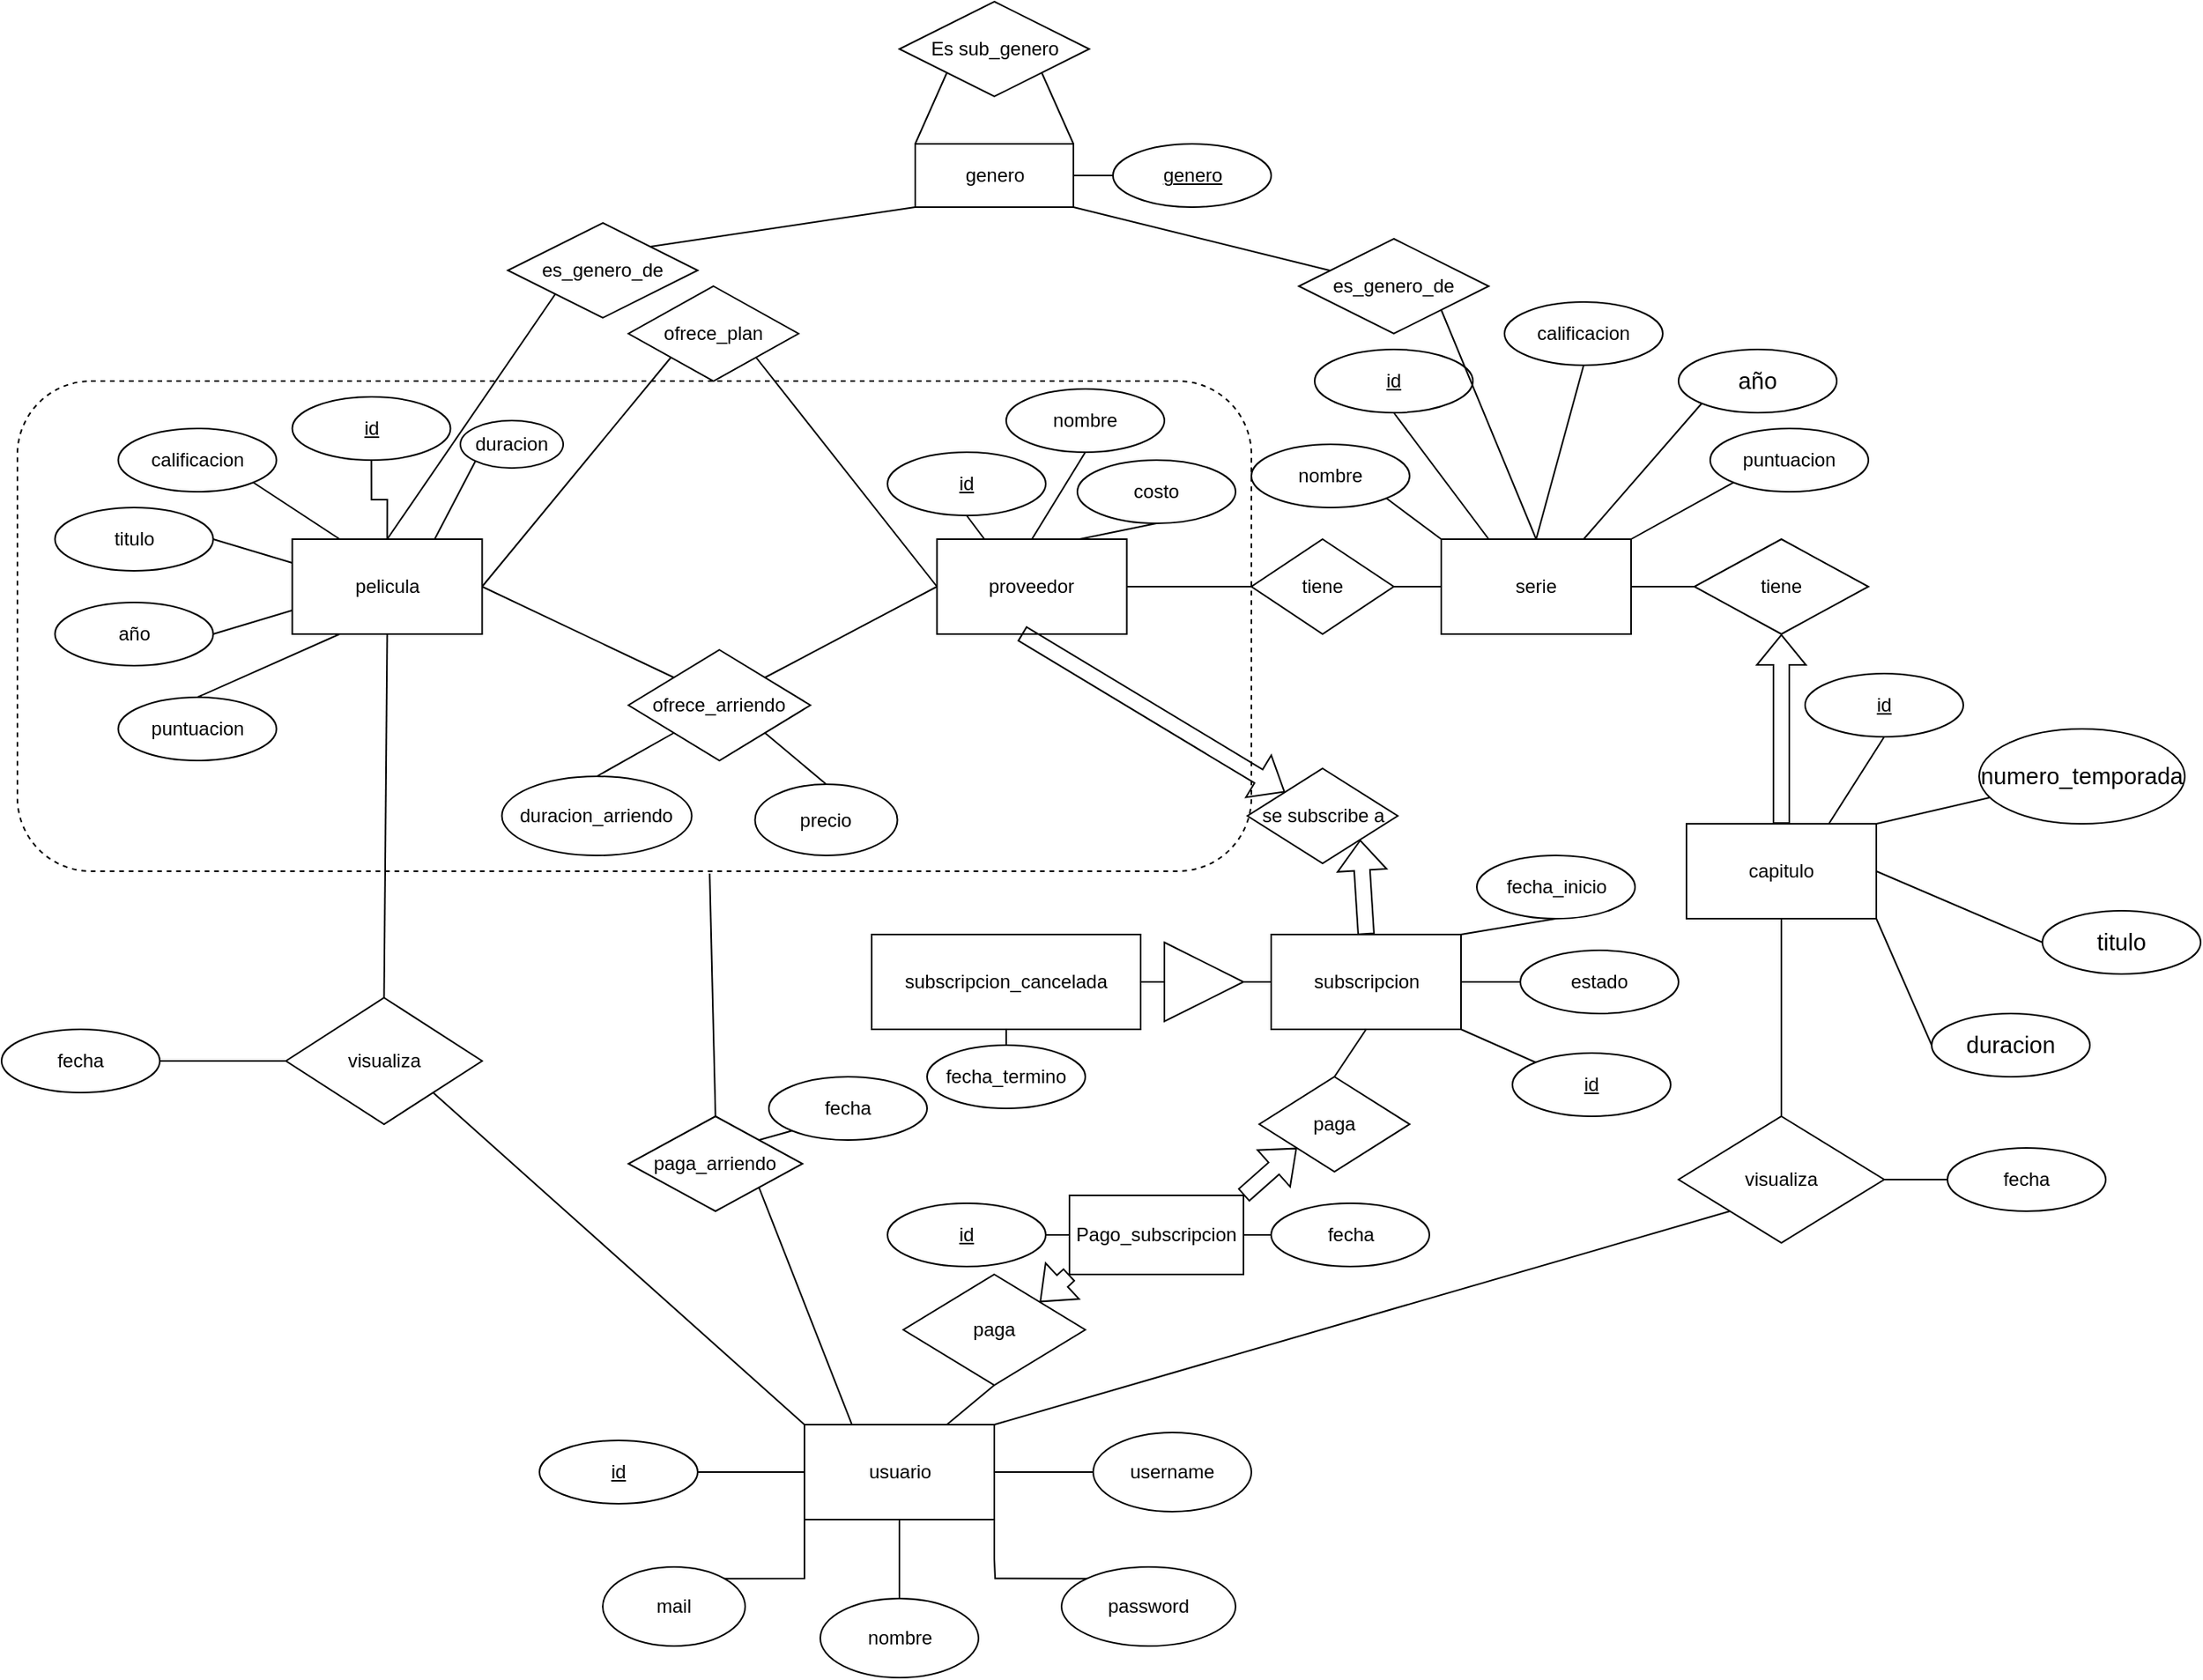 <mxfile version="15.5.2" type="github">
  <diagram id="vlHWbcFzSscFvXUxdv6s" name="Page-1">
    <mxGraphModel dx="3152" dy="2373" grid="1" gridSize="10" guides="1" tooltips="1" connect="1" arrows="1" fold="1" page="1" pageScale="1" pageWidth="850" pageHeight="1100" math="0" shadow="0">
      <root>
        <mxCell id="0" />
        <mxCell id="1" parent="0" />
        <mxCell id="LzsUhwHeqIONg-uNbYEA-2" value="usuario" style="rounded=0;whiteSpace=wrap;html=1;" parent="1" vertex="1">
          <mxGeometry x="237.5" y="740" width="120" height="60" as="geometry" />
        </mxCell>
        <mxCell id="LzsUhwHeqIONg-uNbYEA-3" value="id" style="ellipse;whiteSpace=wrap;html=1;align=center;fontStyle=4;" parent="1" vertex="1">
          <mxGeometry x="70" y="750" width="100" height="40" as="geometry" />
        </mxCell>
        <mxCell id="LzsUhwHeqIONg-uNbYEA-4" value="" style="endArrow=none;html=1;rounded=0;edgeStyle=orthogonalEdgeStyle;entryX=1;entryY=0.5;entryDx=0;entryDy=0;exitX=0;exitY=0.5;exitDx=0;exitDy=0;" parent="1" source="LzsUhwHeqIONg-uNbYEA-2" target="LzsUhwHeqIONg-uNbYEA-3" edge="1">
          <mxGeometry relative="1" as="geometry">
            <mxPoint x="260" y="800" as="sourcePoint" />
            <mxPoint x="420" y="800" as="targetPoint" />
          </mxGeometry>
        </mxCell>
        <mxCell id="LzsUhwHeqIONg-uNbYEA-5" value="pelicula" style="rounded=0;whiteSpace=wrap;html=1;" parent="1" vertex="1">
          <mxGeometry x="-86.25" y="180" width="120" height="60" as="geometry" />
        </mxCell>
        <mxCell id="LzsUhwHeqIONg-uNbYEA-6" value="id" style="ellipse;whiteSpace=wrap;html=1;align=center;fontStyle=4;" parent="1" vertex="1">
          <mxGeometry x="-86.25" y="90" width="100" height="40" as="geometry" />
        </mxCell>
        <mxCell id="LzsUhwHeqIONg-uNbYEA-7" value="" style="endArrow=none;html=1;rounded=0;edgeStyle=orthogonalEdgeStyle;entryX=0.5;entryY=1;entryDx=0;entryDy=0;exitX=0.5;exitY=0;exitDx=0;exitDy=0;" parent="1" source="LzsUhwHeqIONg-uNbYEA-5" target="LzsUhwHeqIONg-uNbYEA-6" edge="1">
          <mxGeometry relative="1" as="geometry">
            <mxPoint x="-156.25" y="180" as="sourcePoint" />
            <mxPoint x="3.75" y="180" as="targetPoint" />
          </mxGeometry>
        </mxCell>
        <mxCell id="LzsUhwHeqIONg-uNbYEA-8" value="proveedor" style="rounded=0;whiteSpace=wrap;html=1;" parent="1" vertex="1">
          <mxGeometry x="321.25" y="180" width="120" height="60" as="geometry" />
        </mxCell>
        <mxCell id="LzsUhwHeqIONg-uNbYEA-9" value="id" style="ellipse;whiteSpace=wrap;html=1;align=center;fontStyle=4;" parent="1" vertex="1">
          <mxGeometry x="290" y="125" width="100" height="40" as="geometry" />
        </mxCell>
        <mxCell id="LzsUhwHeqIONg-uNbYEA-10" value="" style="endArrow=none;html=1;rounded=0;entryX=0.5;entryY=1;entryDx=0;entryDy=0;exitX=0.25;exitY=0;exitDx=0;exitDy=0;" parent="1" source="LzsUhwHeqIONg-uNbYEA-8" target="LzsUhwHeqIONg-uNbYEA-9" edge="1">
          <mxGeometry relative="1" as="geometry">
            <mxPoint x="-118.75" y="210" as="sourcePoint" />
            <mxPoint x="41.25" y="210" as="targetPoint" />
          </mxGeometry>
        </mxCell>
        <mxCell id="LzsUhwHeqIONg-uNbYEA-11" value="serie" style="rounded=0;whiteSpace=wrap;html=1;" parent="1" vertex="1">
          <mxGeometry x="640" y="180" width="120" height="60" as="geometry" />
        </mxCell>
        <mxCell id="LzsUhwHeqIONg-uNbYEA-12" value="id" style="ellipse;whiteSpace=wrap;html=1;align=center;fontStyle=4;" parent="1" vertex="1">
          <mxGeometry x="560" y="60" width="100" height="40" as="geometry" />
        </mxCell>
        <mxCell id="LzsUhwHeqIONg-uNbYEA-13" value="" style="endArrow=none;html=1;rounded=0;entryX=0.5;entryY=1;entryDx=0;entryDy=0;exitX=0.25;exitY=0;exitDx=0;exitDy=0;" parent="1" source="LzsUhwHeqIONg-uNbYEA-11" target="LzsUhwHeqIONg-uNbYEA-12" edge="1">
          <mxGeometry relative="1" as="geometry">
            <mxPoint x="700" y="180" as="sourcePoint" />
            <mxPoint x="860" y="180" as="targetPoint" />
          </mxGeometry>
        </mxCell>
        <mxCell id="LzsUhwHeqIONg-uNbYEA-14" value="ofrece_plan" style="shape=rhombus;perimeter=rhombusPerimeter;whiteSpace=wrap;html=1;align=center;" parent="1" vertex="1">
          <mxGeometry x="126.25" y="20" width="107.5" height="60" as="geometry" />
        </mxCell>
        <mxCell id="LzsUhwHeqIONg-uNbYEA-15" value="tiene" style="shape=rhombus;perimeter=rhombusPerimeter;whiteSpace=wrap;html=1;align=center;" parent="1" vertex="1">
          <mxGeometry x="520" y="180" width="90" height="60" as="geometry" />
        </mxCell>
        <mxCell id="LzsUhwHeqIONg-uNbYEA-16" value="" style="endArrow=none;html=1;rounded=0;exitX=1;exitY=0.5;exitDx=0;exitDy=0;entryX=0;entryY=1;entryDx=0;entryDy=0;" parent="1" source="LzsUhwHeqIONg-uNbYEA-5" target="LzsUhwHeqIONg-uNbYEA-14" edge="1">
          <mxGeometry relative="1" as="geometry">
            <mxPoint x="33.75" y="260" as="sourcePoint" />
            <mxPoint x="73.75" y="210" as="targetPoint" />
          </mxGeometry>
        </mxCell>
        <mxCell id="LzsUhwHeqIONg-uNbYEA-17" value="" style="endArrow=none;html=1;rounded=0;exitX=1;exitY=1;exitDx=0;exitDy=0;entryX=0;entryY=0.5;entryDx=0;entryDy=0;" parent="1" source="LzsUhwHeqIONg-uNbYEA-14" target="LzsUhwHeqIONg-uNbYEA-8" edge="1">
          <mxGeometry relative="1" as="geometry">
            <mxPoint x="206.25" y="120" as="sourcePoint" />
            <mxPoint x="326.25" y="210" as="targetPoint" />
          </mxGeometry>
        </mxCell>
        <mxCell id="LzsUhwHeqIONg-uNbYEA-18" value="" style="endArrow=none;html=1;rounded=0;edgeStyle=orthogonalEdgeStyle;exitX=1;exitY=0.5;exitDx=0;exitDy=0;entryX=0;entryY=0.5;entryDx=0;entryDy=0;" parent="1" source="LzsUhwHeqIONg-uNbYEA-8" target="LzsUhwHeqIONg-uNbYEA-15" edge="1">
          <mxGeometry relative="1" as="geometry">
            <mxPoint x="490" y="210" as="sourcePoint" />
            <mxPoint x="520" y="210" as="targetPoint" />
          </mxGeometry>
        </mxCell>
        <mxCell id="LzsUhwHeqIONg-uNbYEA-19" value="" style="endArrow=none;html=1;rounded=0;edgeStyle=orthogonalEdgeStyle;exitX=1;exitY=0.5;exitDx=0;exitDy=0;entryX=0;entryY=0.5;entryDx=0;entryDy=0;" parent="1" source="LzsUhwHeqIONg-uNbYEA-15" target="LzsUhwHeqIONg-uNbYEA-11" edge="1">
          <mxGeometry relative="1" as="geometry">
            <mxPoint x="440" y="60" as="sourcePoint" />
            <mxPoint x="600" y="60" as="targetPoint" />
          </mxGeometry>
        </mxCell>
        <mxCell id="LzsUhwHeqIONg-uNbYEA-20" value="paga" style="shape=rhombus;perimeter=rhombusPerimeter;whiteSpace=wrap;html=1;align=center;" parent="1" vertex="1">
          <mxGeometry x="300" y="645" width="115" height="70" as="geometry" />
        </mxCell>
        <mxCell id="LzsUhwHeqIONg-uNbYEA-21" value="" style="endArrow=none;html=1;rounded=0;exitX=0.5;exitY=1;exitDx=0;exitDy=0;entryX=0.75;entryY=0;entryDx=0;entryDy=0;" parent="1" source="LzsUhwHeqIONg-uNbYEA-20" target="LzsUhwHeqIONg-uNbYEA-2" edge="1">
          <mxGeometry relative="1" as="geometry">
            <mxPoint x="340" y="590" as="sourcePoint" />
            <mxPoint x="500" y="590" as="targetPoint" />
          </mxGeometry>
        </mxCell>
        <mxCell id="LzsUhwHeqIONg-uNbYEA-22" value="nombre" style="ellipse;whiteSpace=wrap;html=1;" parent="1" vertex="1">
          <mxGeometry x="247.5" y="850" width="100" height="50" as="geometry" />
        </mxCell>
        <mxCell id="LzsUhwHeqIONg-uNbYEA-23" value="mail" style="ellipse;whiteSpace=wrap;html=1;" parent="1" vertex="1">
          <mxGeometry x="110" y="830" width="90" height="50" as="geometry" />
        </mxCell>
        <mxCell id="LzsUhwHeqIONg-uNbYEA-24" value="password" style="ellipse;whiteSpace=wrap;html=1;" parent="1" vertex="1">
          <mxGeometry x="400" y="830" width="110" height="50" as="geometry" />
        </mxCell>
        <mxCell id="LzsUhwHeqIONg-uNbYEA-25" value="username" style="ellipse;whiteSpace=wrap;html=1;" parent="1" vertex="1">
          <mxGeometry x="420" y="745" width="100" height="50" as="geometry" />
        </mxCell>
        <mxCell id="LzsUhwHeqIONg-uNbYEA-26" value="" style="endArrow=none;html=1;rounded=0;edgeStyle=orthogonalEdgeStyle;exitX=1;exitY=0;exitDx=0;exitDy=0;entryX=0;entryY=1;entryDx=0;entryDy=0;" parent="1" source="LzsUhwHeqIONg-uNbYEA-23" target="LzsUhwHeqIONg-uNbYEA-2" edge="1">
          <mxGeometry relative="1" as="geometry">
            <mxPoint x="160" y="1000" as="sourcePoint" />
            <mxPoint x="320" y="1000" as="targetPoint" />
          </mxGeometry>
        </mxCell>
        <mxCell id="LzsUhwHeqIONg-uNbYEA-27" value="" style="endArrow=none;html=1;rounded=0;edgeStyle=orthogonalEdgeStyle;exitX=0.5;exitY=1;exitDx=0;exitDy=0;entryX=0.5;entryY=0;entryDx=0;entryDy=0;" parent="1" source="LzsUhwHeqIONg-uNbYEA-2" target="LzsUhwHeqIONg-uNbYEA-22" edge="1">
          <mxGeometry relative="1" as="geometry">
            <mxPoint x="360" y="800" as="sourcePoint" />
            <mxPoint x="520" y="800" as="targetPoint" />
          </mxGeometry>
        </mxCell>
        <mxCell id="LzsUhwHeqIONg-uNbYEA-28" value="" style="endArrow=none;html=1;rounded=0;edgeStyle=orthogonalEdgeStyle;entryX=0;entryY=0.5;entryDx=0;entryDy=0;exitX=1;exitY=0.5;exitDx=0;exitDy=0;" parent="1" source="LzsUhwHeqIONg-uNbYEA-2" target="LzsUhwHeqIONg-uNbYEA-25" edge="1">
          <mxGeometry relative="1" as="geometry">
            <mxPoint x="390" y="770" as="sourcePoint" />
            <mxPoint x="190" y="1040" as="targetPoint" />
          </mxGeometry>
        </mxCell>
        <mxCell id="LzsUhwHeqIONg-uNbYEA-29" value="" style="endArrow=none;html=1;rounded=0;edgeStyle=orthogonalEdgeStyle;exitX=1;exitY=1;exitDx=0;exitDy=0;entryX=0;entryY=0;entryDx=0;entryDy=0;" parent="1" source="LzsUhwHeqIONg-uNbYEA-2" target="LzsUhwHeqIONg-uNbYEA-24" edge="1">
          <mxGeometry relative="1" as="geometry">
            <mxPoint x="320" y="990" as="sourcePoint" />
            <mxPoint x="480" y="990" as="targetPoint" />
            <Array as="points">
              <mxPoint x="358" y="825" />
              <mxPoint x="358" y="857" />
            </Array>
          </mxGeometry>
        </mxCell>
        <mxCell id="LzsUhwHeqIONg-uNbYEA-30" value="duracion" style="ellipse;whiteSpace=wrap;html=1;align=center;" parent="1" vertex="1">
          <mxGeometry x="20" y="105" width="65" height="30" as="geometry" />
        </mxCell>
        <mxCell id="LzsUhwHeqIONg-uNbYEA-31" value="calificacion" style="ellipse;whiteSpace=wrap;html=1;align=center;" parent="1" vertex="1">
          <mxGeometry x="-196.25" y="110" width="100" height="40" as="geometry" />
        </mxCell>
        <mxCell id="LzsUhwHeqIONg-uNbYEA-32" value="año" style="ellipse;whiteSpace=wrap;html=1;align=center;" parent="1" vertex="1">
          <mxGeometry x="-236.25" y="220" width="100" height="40" as="geometry" />
        </mxCell>
        <mxCell id="LzsUhwHeqIONg-uNbYEA-33" value="puntuacion" style="ellipse;whiteSpace=wrap;html=1;align=center;" parent="1" vertex="1">
          <mxGeometry x="-196.25" y="280" width="100" height="40" as="geometry" />
        </mxCell>
        <mxCell id="LzsUhwHeqIONg-uNbYEA-34" value="titulo" style="ellipse;whiteSpace=wrap;html=1;align=center;" parent="1" vertex="1">
          <mxGeometry x="-236.25" y="160" width="100" height="40" as="geometry" />
        </mxCell>
        <mxCell id="LzsUhwHeqIONg-uNbYEA-35" value="" style="endArrow=none;html=1;rounded=0;exitX=1;exitY=0.5;exitDx=0;exitDy=0;entryX=0;entryY=0.25;entryDx=0;entryDy=0;" parent="1" source="LzsUhwHeqIONg-uNbYEA-34" target="LzsUhwHeqIONg-uNbYEA-5" edge="1">
          <mxGeometry relative="1" as="geometry">
            <mxPoint x="-116.25" y="190" as="sourcePoint" />
            <mxPoint x="-86.25" y="180" as="targetPoint" />
          </mxGeometry>
        </mxCell>
        <mxCell id="LzsUhwHeqIONg-uNbYEA-36" value="" style="endArrow=none;html=1;rounded=0;entryX=0;entryY=1;entryDx=0;entryDy=0;exitX=0.75;exitY=0;exitDx=0;exitDy=0;" parent="1" source="LzsUhwHeqIONg-uNbYEA-5" target="LzsUhwHeqIONg-uNbYEA-30" edge="1">
          <mxGeometry relative="1" as="geometry">
            <mxPoint x="-86.25" y="270" as="sourcePoint" />
            <mxPoint x="73.75" y="270" as="targetPoint" />
          </mxGeometry>
        </mxCell>
        <mxCell id="LzsUhwHeqIONg-uNbYEA-37" value="" style="endArrow=none;html=1;rounded=0;exitX=1;exitY=1;exitDx=0;exitDy=0;entryX=0.25;entryY=0;entryDx=0;entryDy=0;" parent="1" source="LzsUhwHeqIONg-uNbYEA-31" target="LzsUhwHeqIONg-uNbYEA-5" edge="1">
          <mxGeometry relative="1" as="geometry">
            <mxPoint x="-46.25" y="370" as="sourcePoint" />
            <mxPoint x="113.75" y="370" as="targetPoint" />
          </mxGeometry>
        </mxCell>
        <mxCell id="LzsUhwHeqIONg-uNbYEA-38" value="" style="endArrow=none;html=1;rounded=0;exitX=1;exitY=0.5;exitDx=0;exitDy=0;entryX=0;entryY=0.75;entryDx=0;entryDy=0;" parent="1" source="LzsUhwHeqIONg-uNbYEA-32" target="LzsUhwHeqIONg-uNbYEA-5" edge="1">
          <mxGeometry relative="1" as="geometry">
            <mxPoint x="-106.25" y="420" as="sourcePoint" />
            <mxPoint x="53.75" y="420" as="targetPoint" />
          </mxGeometry>
        </mxCell>
        <mxCell id="LzsUhwHeqIONg-uNbYEA-39" value="" style="endArrow=none;html=1;rounded=0;exitX=0.5;exitY=0;exitDx=0;exitDy=0;entryX=0.25;entryY=1;entryDx=0;entryDy=0;" parent="1" source="LzsUhwHeqIONg-uNbYEA-33" target="LzsUhwHeqIONg-uNbYEA-5" edge="1">
          <mxGeometry relative="1" as="geometry">
            <mxPoint x="-120.895" y="285.858" as="sourcePoint" />
            <mxPoint x="23.75" y="430" as="targetPoint" />
          </mxGeometry>
        </mxCell>
        <mxCell id="LzsUhwHeqIONg-uNbYEA-40" value="puntuacion" style="ellipse;whiteSpace=wrap;html=1;align=center;" parent="1" vertex="1">
          <mxGeometry x="810" y="110" width="100" height="40" as="geometry" />
        </mxCell>
        <mxCell id="LzsUhwHeqIONg-uNbYEA-41" value="calificacion" style="ellipse;whiteSpace=wrap;html=1;align=center;" parent="1" vertex="1">
          <mxGeometry x="680" y="30" width="100" height="40" as="geometry" />
        </mxCell>
        <mxCell id="LzsUhwHeqIONg-uNbYEA-42" value="nombre" style="ellipse;whiteSpace=wrap;html=1;align=center;" parent="1" vertex="1">
          <mxGeometry x="520" y="120" width="100" height="40" as="geometry" />
        </mxCell>
        <mxCell id="LzsUhwHeqIONg-uNbYEA-43" value="" style="endArrow=none;html=1;rounded=0;exitX=1;exitY=1;exitDx=0;exitDy=0;entryX=0;entryY=0;entryDx=0;entryDy=0;" parent="1" source="LzsUhwHeqIONg-uNbYEA-42" target="LzsUhwHeqIONg-uNbYEA-11" edge="1">
          <mxGeometry relative="1" as="geometry">
            <mxPoint x="620" y="160" as="sourcePoint" />
            <mxPoint x="780" y="160" as="targetPoint" />
          </mxGeometry>
        </mxCell>
        <mxCell id="LzsUhwHeqIONg-uNbYEA-44" value="" style="endArrow=none;html=1;exitX=0.5;exitY=0;exitDx=0;exitDy=0;rounded=0;entryX=0.5;entryY=1;entryDx=0;entryDy=0;" parent="1" source="LzsUhwHeqIONg-uNbYEA-11" target="LzsUhwHeqIONg-uNbYEA-41" edge="1">
          <mxGeometry relative="1" as="geometry">
            <mxPoint x="620" y="290" as="sourcePoint" />
            <mxPoint x="710" y="80" as="targetPoint" />
          </mxGeometry>
        </mxCell>
        <mxCell id="LzsUhwHeqIONg-uNbYEA-45" value="" style="endArrow=none;html=1;rounded=0;exitX=1;exitY=0;exitDx=0;exitDy=0;entryX=0;entryY=1;entryDx=0;entryDy=0;" parent="1" source="LzsUhwHeqIONg-uNbYEA-11" target="LzsUhwHeqIONg-uNbYEA-40" edge="1">
          <mxGeometry relative="1" as="geometry">
            <mxPoint x="790" y="220" as="sourcePoint" />
            <mxPoint x="820" y="210" as="targetPoint" />
          </mxGeometry>
        </mxCell>
        <mxCell id="LzsUhwHeqIONg-uNbYEA-48" value="nombre" style="ellipse;whiteSpace=wrap;html=1;align=center;" parent="1" vertex="1">
          <mxGeometry x="365" y="85" width="100" height="40" as="geometry" />
        </mxCell>
        <mxCell id="LzsUhwHeqIONg-uNbYEA-49" value="" style="endArrow=none;html=1;rounded=0;entryX=0.5;entryY=1;entryDx=0;entryDy=0;exitX=0.5;exitY=0;exitDx=0;exitDy=0;" parent="1" source="LzsUhwHeqIONg-uNbYEA-8" target="LzsUhwHeqIONg-uNbYEA-48" edge="1">
          <mxGeometry relative="1" as="geometry">
            <mxPoint x="371.25" y="190" as="sourcePoint" />
            <mxPoint x="303.75" y="100" as="targetPoint" />
          </mxGeometry>
        </mxCell>
        <mxCell id="LzsUhwHeqIONg-uNbYEA-50" value="costo" style="ellipse;whiteSpace=wrap;html=1;align=center;" parent="1" vertex="1">
          <mxGeometry x="410" y="130" width="100" height="40" as="geometry" />
        </mxCell>
        <mxCell id="LzsUhwHeqIONg-uNbYEA-51" value="" style="endArrow=none;html=1;rounded=0;entryX=0.5;entryY=1;entryDx=0;entryDy=0;exitX=0.75;exitY=0;exitDx=0;exitDy=0;" parent="1" source="LzsUhwHeqIONg-uNbYEA-8" target="LzsUhwHeqIONg-uNbYEA-50" edge="1">
          <mxGeometry relative="1" as="geometry">
            <mxPoint x="371.25" y="190" as="sourcePoint" />
            <mxPoint x="303.75" y="100" as="targetPoint" />
            <Array as="points" />
          </mxGeometry>
        </mxCell>
        <mxCell id="LzsUhwHeqIONg-uNbYEA-58" value="precio" style="ellipse;whiteSpace=wrap;html=1;align=center;" parent="1" vertex="1">
          <mxGeometry x="206.25" y="335" width="90" height="45" as="geometry" />
        </mxCell>
        <mxCell id="LzsUhwHeqIONg-uNbYEA-59" value="duracion_arriendo" style="ellipse;whiteSpace=wrap;html=1;align=center;" parent="1" vertex="1">
          <mxGeometry x="46.25" y="330" width="120" height="50" as="geometry" />
        </mxCell>
        <mxCell id="LzsUhwHeqIONg-uNbYEA-60" value="" style="endArrow=none;html=1;rounded=0;exitX=0.5;exitY=0;exitDx=0;exitDy=0;entryX=0;entryY=1;entryDx=0;entryDy=0;" parent="1" source="LzsUhwHeqIONg-uNbYEA-59" target="LzsUhwHeqIONg-uNbYEA-71" edge="1">
          <mxGeometry relative="1" as="geometry">
            <mxPoint x="316.25" y="380" as="sourcePoint" />
            <mxPoint x="196.25" y="450" as="targetPoint" />
          </mxGeometry>
        </mxCell>
        <mxCell id="LzsUhwHeqIONg-uNbYEA-63" value="" style="endArrow=none;html=1;rounded=0;exitX=1;exitY=1;exitDx=0;exitDy=0;entryX=0.5;entryY=0;entryDx=0;entryDy=0;" parent="1" source="LzsUhwHeqIONg-uNbYEA-71" target="LzsUhwHeqIONg-uNbYEA-58" edge="1">
          <mxGeometry relative="1" as="geometry">
            <mxPoint x="256.25" y="450" as="sourcePoint" />
            <mxPoint x="226.25" y="430" as="targetPoint" />
          </mxGeometry>
        </mxCell>
        <mxCell id="LzsUhwHeqIONg-uNbYEA-71" value="ofrece_arriendo" style="rhombus;whiteSpace=wrap;html=1;" parent="1" vertex="1">
          <mxGeometry x="126.25" y="250" width="115" height="70" as="geometry" />
        </mxCell>
        <mxCell id="LzsUhwHeqIONg-uNbYEA-72" value="" style="endArrow=none;html=1;rounded=0;exitX=1;exitY=0.5;exitDx=0;exitDy=0;entryX=0;entryY=0;entryDx=0;entryDy=0;" parent="1" source="LzsUhwHeqIONg-uNbYEA-5" target="LzsUhwHeqIONg-uNbYEA-71" edge="1">
          <mxGeometry relative="1" as="geometry">
            <mxPoint x="43.75" y="220" as="sourcePoint" />
            <mxPoint x="156.25" y="170" as="targetPoint" />
          </mxGeometry>
        </mxCell>
        <mxCell id="LzsUhwHeqIONg-uNbYEA-73" value="" style="endArrow=none;html=1;rounded=0;exitX=1;exitY=0;exitDx=0;exitDy=0;entryX=0;entryY=0.5;entryDx=0;entryDy=0;" parent="1" source="LzsUhwHeqIONg-uNbYEA-71" target="LzsUhwHeqIONg-uNbYEA-8" edge="1">
          <mxGeometry relative="1" as="geometry">
            <mxPoint x="43.75" y="220" as="sourcePoint" />
            <mxPoint x="170" y="277.5" as="targetPoint" />
          </mxGeometry>
        </mxCell>
        <mxCell id="LzsUhwHeqIONg-uNbYEA-74" value="paga_arriendo" style="rhombus;whiteSpace=wrap;html=1;" parent="1" vertex="1">
          <mxGeometry x="126.25" y="545" width="110" height="60" as="geometry" />
        </mxCell>
        <mxCell id="LzsUhwHeqIONg-uNbYEA-76" value="capitulo" style="whiteSpace=wrap;html=1;align=center;" parent="1" vertex="1">
          <mxGeometry x="795" y="360" width="120" height="60" as="geometry" />
        </mxCell>
        <mxCell id="LzsUhwHeqIONg-uNbYEA-77" value="tiene" style="shape=rhombus;perimeter=rhombusPerimeter;whiteSpace=wrap;html=1;align=center;" parent="1" vertex="1">
          <mxGeometry x="800" y="180" width="110" height="60" as="geometry" />
        </mxCell>
        <mxCell id="LzsUhwHeqIONg-uNbYEA-78" value="" style="endArrow=none;html=1;rounded=0;entryX=0;entryY=0.5;entryDx=0;entryDy=0;exitX=1;exitY=0.5;exitDx=0;exitDy=0;" parent="1" source="LzsUhwHeqIONg-uNbYEA-11" target="LzsUhwHeqIONg-uNbYEA-77" edge="1">
          <mxGeometry relative="1" as="geometry">
            <mxPoint x="800" y="230" as="sourcePoint" />
            <mxPoint x="570" y="180" as="targetPoint" />
          </mxGeometry>
        </mxCell>
        <mxCell id="LzsUhwHeqIONg-uNbYEA-81" value="id" style="ellipse;whiteSpace=wrap;html=1;align=center;fontStyle=4;" parent="1" vertex="1">
          <mxGeometry x="870" y="265" width="100" height="40" as="geometry" />
        </mxCell>
        <mxCell id="LzsUhwHeqIONg-uNbYEA-82" value="" style="endArrow=none;html=1;rounded=0;entryX=0.75;entryY=0;entryDx=0;entryDy=0;exitX=0.5;exitY=1;exitDx=0;exitDy=0;" parent="1" target="LzsUhwHeqIONg-uNbYEA-76" edge="1" source="LzsUhwHeqIONg-uNbYEA-81">
          <mxGeometry relative="1" as="geometry">
            <mxPoint x="1010" y="110" as="sourcePoint" />
            <mxPoint x="1170" y="110" as="targetPoint" />
          </mxGeometry>
        </mxCell>
        <mxCell id="LzsUhwHeqIONg-uNbYEA-83" value="&lt;span style=&quot;font-size: 11.0pt ; line-height: 107% ; font-family: &amp;#34;calibri&amp;#34; , sans-serif&quot;&gt;numero_temporada&lt;/span&gt;" style="ellipse;whiteSpace=wrap;html=1;align=center;" parent="1" vertex="1">
          <mxGeometry x="980" y="300" width="130" height="60" as="geometry" />
        </mxCell>
        <mxCell id="LzsUhwHeqIONg-uNbYEA-84" value="&lt;span style=&quot;font-size: 11.0pt ; line-height: 107% ; font-family: &amp;#34;calibri&amp;#34; , sans-serif&quot;&gt;titulo&lt;/span&gt;" style="ellipse;whiteSpace=wrap;html=1;align=center;" parent="1" vertex="1">
          <mxGeometry x="1020" y="415" width="100" height="40" as="geometry" />
        </mxCell>
        <mxCell id="LzsUhwHeqIONg-uNbYEA-85" value="&lt;span style=&quot;font-size: 11.0pt ; line-height: 107% ; font-family: &amp;#34;calibri&amp;#34; , sans-serif&quot;&gt;año&lt;/span&gt;" style="ellipse;whiteSpace=wrap;html=1;align=center;" parent="1" vertex="1">
          <mxGeometry x="790" y="60" width="100" height="40" as="geometry" />
        </mxCell>
        <mxCell id="LzsUhwHeqIONg-uNbYEA-86" value="&lt;span style=&quot;font-size: 11.0pt ; line-height: 107% ; font-family: &amp;#34;calibri&amp;#34; , sans-serif&quot;&gt;duracion&lt;/span&gt;" style="ellipse;whiteSpace=wrap;html=1;align=center;" parent="1" vertex="1">
          <mxGeometry x="950" y="480" width="100" height="40" as="geometry" />
        </mxCell>
        <mxCell id="LzsUhwHeqIONg-uNbYEA-87" value="" style="endArrow=none;html=1;rounded=0;exitX=1;exitY=0;exitDx=0;exitDy=0;" parent="1" source="LzsUhwHeqIONg-uNbYEA-76" target="LzsUhwHeqIONg-uNbYEA-83" edge="1">
          <mxGeometry relative="1" as="geometry">
            <mxPoint x="1000" y="310" as="sourcePoint" />
            <mxPoint x="1160" y="310" as="targetPoint" />
          </mxGeometry>
        </mxCell>
        <mxCell id="LzsUhwHeqIONg-uNbYEA-89" value="" style="endArrow=none;html=1;rounded=0;entryX=0;entryY=0.5;entryDx=0;entryDy=0;exitX=1;exitY=1;exitDx=0;exitDy=0;" parent="1" target="LzsUhwHeqIONg-uNbYEA-86" edge="1" source="LzsUhwHeqIONg-uNbYEA-76">
          <mxGeometry relative="1" as="geometry">
            <mxPoint x="1110" y="210" as="sourcePoint" />
            <mxPoint x="1270" y="210" as="targetPoint" />
          </mxGeometry>
        </mxCell>
        <mxCell id="LzsUhwHeqIONg-uNbYEA-90" value="" style="endArrow=none;html=1;rounded=0;entryX=0;entryY=1;entryDx=0;entryDy=0;exitX=0.75;exitY=0;exitDx=0;exitDy=0;" parent="1" source="LzsUhwHeqIONg-uNbYEA-11" target="LzsUhwHeqIONg-uNbYEA-85" edge="1">
          <mxGeometry relative="1" as="geometry">
            <mxPoint x="1120" y="220" as="sourcePoint" />
            <mxPoint x="1250" y="220" as="targetPoint" />
          </mxGeometry>
        </mxCell>
        <mxCell id="LzsUhwHeqIONg-uNbYEA-91" value="" style="endArrow=none;html=1;rounded=0;entryX=0;entryY=0.5;entryDx=0;entryDy=0;exitX=1;exitY=0.5;exitDx=0;exitDy=0;" parent="1" source="LzsUhwHeqIONg-uNbYEA-76" target="LzsUhwHeqIONg-uNbYEA-84" edge="1">
          <mxGeometry relative="1" as="geometry">
            <mxPoint x="1130" y="230" as="sourcePoint" />
            <mxPoint x="1260" y="230" as="targetPoint" />
          </mxGeometry>
        </mxCell>
        <mxCell id="LzsUhwHeqIONg-uNbYEA-92" value="genero" style="whiteSpace=wrap;html=1;align=center;" parent="1" vertex="1">
          <mxGeometry x="307.5" y="-70" width="100" height="40" as="geometry" />
        </mxCell>
        <mxCell id="LzsUhwHeqIONg-uNbYEA-93" value="Es sub_genero" style="shape=rhombus;perimeter=rhombusPerimeter;whiteSpace=wrap;html=1;align=center;" parent="1" vertex="1">
          <mxGeometry x="297.5" y="-160" width="120" height="60" as="geometry" />
        </mxCell>
        <mxCell id="LzsUhwHeqIONg-uNbYEA-94" value="" style="endArrow=none;html=1;rounded=0;entryX=0;entryY=0;entryDx=0;entryDy=0;exitX=0;exitY=1;exitDx=0;exitDy=0;" parent="1" source="LzsUhwHeqIONg-uNbYEA-93" target="LzsUhwHeqIONg-uNbYEA-92" edge="1">
          <mxGeometry relative="1" as="geometry">
            <mxPoint x="122.5" y="-80" as="sourcePoint" />
            <mxPoint x="282.5" y="-80" as="targetPoint" />
          </mxGeometry>
        </mxCell>
        <mxCell id="LzsUhwHeqIONg-uNbYEA-95" value="" style="endArrow=none;html=1;rounded=0;exitX=1;exitY=1;exitDx=0;exitDy=0;entryX=1;entryY=0;entryDx=0;entryDy=0;" parent="1" source="LzsUhwHeqIONg-uNbYEA-93" target="LzsUhwHeqIONg-uNbYEA-92" edge="1">
          <mxGeometry relative="1" as="geometry">
            <mxPoint x="562.5" y="-190" as="sourcePoint" />
            <mxPoint x="430" y="-90" as="targetPoint" />
          </mxGeometry>
        </mxCell>
        <mxCell id="LzsUhwHeqIONg-uNbYEA-96" value="es_genero_de" style="shape=rhombus;perimeter=rhombusPerimeter;whiteSpace=wrap;html=1;align=center;" parent="1" vertex="1">
          <mxGeometry x="50" y="-20" width="120" height="60" as="geometry" />
        </mxCell>
        <mxCell id="LzsUhwHeqIONg-uNbYEA-97" value="es_genero_de" style="shape=rhombus;perimeter=rhombusPerimeter;whiteSpace=wrap;html=1;align=center;" parent="1" vertex="1">
          <mxGeometry x="550" y="-10" width="120" height="60" as="geometry" />
        </mxCell>
        <mxCell id="LzsUhwHeqIONg-uNbYEA-99" value="" style="endArrow=none;html=1;rounded=0;exitX=1;exitY=0;exitDx=0;exitDy=0;entryX=0;entryY=1;entryDx=0;entryDy=0;" parent="1" source="LzsUhwHeqIONg-uNbYEA-96" target="LzsUhwHeqIONg-uNbYEA-92" edge="1">
          <mxGeometry relative="1" as="geometry">
            <mxPoint x="290" y="-40" as="sourcePoint" />
            <mxPoint x="450" y="-40" as="targetPoint" />
          </mxGeometry>
        </mxCell>
        <mxCell id="LzsUhwHeqIONg-uNbYEA-100" value="" style="endArrow=none;html=1;rounded=0;entryX=1;entryY=1;entryDx=0;entryDy=0;" parent="1" source="LzsUhwHeqIONg-uNbYEA-97" target="LzsUhwHeqIONg-uNbYEA-92" edge="1">
          <mxGeometry relative="1" as="geometry">
            <mxPoint x="220" y="-35" as="sourcePoint" />
            <mxPoint x="375" y="-130" as="targetPoint" />
          </mxGeometry>
        </mxCell>
        <mxCell id="LzsUhwHeqIONg-uNbYEA-101" value="" style="endArrow=none;html=1;rounded=0;entryX=1;entryY=1;entryDx=0;entryDy=0;exitX=0.5;exitY=0;exitDx=0;exitDy=0;" parent="1" source="LzsUhwHeqIONg-uNbYEA-11" target="LzsUhwHeqIONg-uNbYEA-97" edge="1">
          <mxGeometry relative="1" as="geometry">
            <mxPoint x="883.333" y="-26.667" as="sourcePoint" />
            <mxPoint x="750" y="-110" as="targetPoint" />
          </mxGeometry>
        </mxCell>
        <mxCell id="LzsUhwHeqIONg-uNbYEA-102" value="" style="endArrow=none;html=1;rounded=0;entryX=0;entryY=1;entryDx=0;entryDy=0;exitX=0.5;exitY=0;exitDx=0;exitDy=0;" parent="1" source="LzsUhwHeqIONg-uNbYEA-5" target="LzsUhwHeqIONg-uNbYEA-96" edge="1">
          <mxGeometry relative="1" as="geometry">
            <mxPoint x="-140" y="-10" as="sourcePoint" />
            <mxPoint x="20" y="-10" as="targetPoint" />
          </mxGeometry>
        </mxCell>
        <mxCell id="Lq-seX1ARuiqlSKqtP_e-1" value="&lt;span&gt;subscripcion&lt;/span&gt;" style="rounded=0;whiteSpace=wrap;html=1;" vertex="1" parent="1">
          <mxGeometry x="532.5" y="430" width="120" height="60" as="geometry" />
        </mxCell>
        <mxCell id="Lq-seX1ARuiqlSKqtP_e-2" value="subscripcion_cancelada" style="rounded=0;whiteSpace=wrap;html=1;" vertex="1" parent="1">
          <mxGeometry x="280" y="430" width="170" height="60" as="geometry" />
        </mxCell>
        <mxCell id="Lq-seX1ARuiqlSKqtP_e-3" value="" style="triangle;whiteSpace=wrap;html=1;rotation=0;" vertex="1" parent="1">
          <mxGeometry x="465" y="435" width="50" height="50" as="geometry" />
        </mxCell>
        <mxCell id="Lq-seX1ARuiqlSKqtP_e-7" value="" style="shape=flexArrow;endArrow=classic;html=1;rounded=0;exitX=0.5;exitY=0;exitDx=0;exitDy=0;entryX=1;entryY=1;entryDx=0;entryDy=0;" edge="1" parent="1" source="Lq-seX1ARuiqlSKqtP_e-1" target="Lq-seX1ARuiqlSKqtP_e-8">
          <mxGeometry width="50" height="50" relative="1" as="geometry">
            <mxPoint x="522.5" y="400" as="sourcePoint" />
            <mxPoint x="572.5" y="420" as="targetPoint" />
          </mxGeometry>
        </mxCell>
        <mxCell id="Lq-seX1ARuiqlSKqtP_e-8" value="se subscribe a" style="shape=rhombus;perimeter=rhombusPerimeter;whiteSpace=wrap;html=1;align=center;" vertex="1" parent="1">
          <mxGeometry x="517.5" y="325" width="95" height="60" as="geometry" />
        </mxCell>
        <mxCell id="Lq-seX1ARuiqlSKqtP_e-9" value="id" style="ellipse;whiteSpace=wrap;html=1;align=center;fontStyle=4;" vertex="1" parent="1">
          <mxGeometry x="685" y="505" width="100" height="40" as="geometry" />
        </mxCell>
        <mxCell id="Lq-seX1ARuiqlSKqtP_e-10" value="" style="endArrow=none;html=1;rounded=0;exitX=1;exitY=1;exitDx=0;exitDy=0;entryX=0;entryY=0;entryDx=0;entryDy=0;" edge="1" parent="1" source="Lq-seX1ARuiqlSKqtP_e-1" target="Lq-seX1ARuiqlSKqtP_e-9">
          <mxGeometry relative="1" as="geometry">
            <mxPoint x="772.5" y="460" as="sourcePoint" />
            <mxPoint x="677.145" y="505.858" as="targetPoint" />
          </mxGeometry>
        </mxCell>
        <mxCell id="Lq-seX1ARuiqlSKqtP_e-12" value="fecha_termino" style="ellipse;whiteSpace=wrap;html=1;align=center;" vertex="1" parent="1">
          <mxGeometry x="315" y="500" width="100" height="40" as="geometry" />
        </mxCell>
        <mxCell id="Lq-seX1ARuiqlSKqtP_e-13" value="" style="endArrow=none;html=1;rounded=0;exitX=0.5;exitY=1;exitDx=0;exitDy=0;entryX=0.5;entryY=0;entryDx=0;entryDy=0;" edge="1" parent="1" source="Lq-seX1ARuiqlSKqtP_e-2" target="Lq-seX1ARuiqlSKqtP_e-12">
          <mxGeometry relative="1" as="geometry">
            <mxPoint x="1002.5" y="410" as="sourcePoint" />
            <mxPoint x="947.5" y="390" as="targetPoint" />
          </mxGeometry>
        </mxCell>
        <mxCell id="Lq-seX1ARuiqlSKqtP_e-14" value="fecha_inicio" style="ellipse;whiteSpace=wrap;html=1;align=center;" vertex="1" parent="1">
          <mxGeometry x="662.5" y="380" width="100" height="40" as="geometry" />
        </mxCell>
        <mxCell id="Lq-seX1ARuiqlSKqtP_e-15" value="" style="endArrow=none;html=1;rounded=0;exitX=1;exitY=0;exitDx=0;exitDy=0;entryX=0.5;entryY=1;entryDx=0;entryDy=0;" edge="1" parent="1" source="Lq-seX1ARuiqlSKqtP_e-1" target="Lq-seX1ARuiqlSKqtP_e-14">
          <mxGeometry relative="1" as="geometry">
            <mxPoint x="662.5" y="430" as="sourcePoint" />
            <mxPoint x="822.5" y="430" as="targetPoint" />
          </mxGeometry>
        </mxCell>
        <mxCell id="Lq-seX1ARuiqlSKqtP_e-16" value="estado" style="ellipse;whiteSpace=wrap;html=1;align=center;" vertex="1" parent="1">
          <mxGeometry x="690" y="440" width="100" height="40" as="geometry" />
        </mxCell>
        <mxCell id="Lq-seX1ARuiqlSKqtP_e-19" value="Pago_subscripcion" style="whiteSpace=wrap;html=1;align=center;" vertex="1" parent="1">
          <mxGeometry x="405" y="595" width="110" height="50" as="geometry" />
        </mxCell>
        <mxCell id="Lq-seX1ARuiqlSKqtP_e-22" value="" style="shape=flexArrow;endArrow=classic;html=1;rounded=0;exitX=0;exitY=1;exitDx=0;exitDy=0;entryX=1;entryY=0;entryDx=0;entryDy=0;" edge="1" parent="1" source="Lq-seX1ARuiqlSKqtP_e-19" target="LzsUhwHeqIONg-uNbYEA-20">
          <mxGeometry width="50" height="50" relative="1" as="geometry">
            <mxPoint x="642.5" y="770" as="sourcePoint" />
            <mxPoint x="487.5" y="715" as="targetPoint" />
          </mxGeometry>
        </mxCell>
        <mxCell id="Lq-seX1ARuiqlSKqtP_e-23" value="" style="shape=flexArrow;endArrow=classic;html=1;rounded=0;exitX=1;exitY=0;exitDx=0;exitDy=0;entryX=0;entryY=1;entryDx=0;entryDy=0;" edge="1" parent="1" source="Lq-seX1ARuiqlSKqtP_e-19" target="Lq-seX1ARuiqlSKqtP_e-46">
          <mxGeometry width="50" height="50" relative="1" as="geometry">
            <mxPoint x="732.5" y="710" as="sourcePoint" />
            <mxPoint x="550" y="570" as="targetPoint" />
          </mxGeometry>
        </mxCell>
        <mxCell id="Lq-seX1ARuiqlSKqtP_e-24" value="" style="rounded=1;whiteSpace=wrap;html=1;dashed=1;fillColor=none;" vertex="1" parent="1">
          <mxGeometry x="-260" y="80" width="780" height="310" as="geometry" />
        </mxCell>
        <mxCell id="Lq-seX1ARuiqlSKqtP_e-29" value="fecha" style="ellipse;whiteSpace=wrap;html=1;align=center;fillColor=default;" vertex="1" parent="1">
          <mxGeometry x="215" y="520" width="100" height="40" as="geometry" />
        </mxCell>
        <mxCell id="Lq-seX1ARuiqlSKqtP_e-31" value="" style="endArrow=none;html=1;rounded=0;exitX=0;exitY=1;exitDx=0;exitDy=0;entryX=1;entryY=0;entryDx=0;entryDy=0;" edge="1" parent="1" source="Lq-seX1ARuiqlSKqtP_e-29" target="LzsUhwHeqIONg-uNbYEA-74">
          <mxGeometry relative="1" as="geometry">
            <mxPoint x="-90" y="680" as="sourcePoint" />
            <mxPoint x="70" y="680" as="targetPoint" />
          </mxGeometry>
        </mxCell>
        <mxCell id="Lq-seX1ARuiqlSKqtP_e-33" value="fecha" style="ellipse;whiteSpace=wrap;html=1;align=center;fillColor=default;" vertex="1" parent="1">
          <mxGeometry x="532.5" y="600" width="100" height="40" as="geometry" />
        </mxCell>
        <mxCell id="Lq-seX1ARuiqlSKqtP_e-34" value="id" style="ellipse;whiteSpace=wrap;html=1;align=center;fontStyle=4;fillColor=default;" vertex="1" parent="1">
          <mxGeometry x="290" y="600" width="100" height="40" as="geometry" />
        </mxCell>
        <mxCell id="Lq-seX1ARuiqlSKqtP_e-35" value="" style="endArrow=none;html=1;rounded=0;exitX=1;exitY=0.5;exitDx=0;exitDy=0;entryX=0;entryY=0.5;entryDx=0;entryDy=0;" edge="1" parent="1" source="Lq-seX1ARuiqlSKqtP_e-34" target="Lq-seX1ARuiqlSKqtP_e-19">
          <mxGeometry relative="1" as="geometry">
            <mxPoint x="230" y="535" as="sourcePoint" />
            <mxPoint x="247.5" y="535" as="targetPoint" />
          </mxGeometry>
        </mxCell>
        <mxCell id="Lq-seX1ARuiqlSKqtP_e-36" value="" style="endArrow=none;html=1;rounded=0;exitX=1;exitY=0.5;exitDx=0;exitDy=0;entryX=0;entryY=0.5;entryDx=0;entryDy=0;" edge="1" parent="1" source="Lq-seX1ARuiqlSKqtP_e-19" target="Lq-seX1ARuiqlSKqtP_e-33">
          <mxGeometry relative="1" as="geometry">
            <mxPoint x="406.25" y="615" as="sourcePoint" />
            <mxPoint x="430" y="615" as="targetPoint" />
          </mxGeometry>
        </mxCell>
        <mxCell id="Lq-seX1ARuiqlSKqtP_e-38" value="" style="endArrow=none;html=1;rounded=0;exitX=0;exitY=0.5;exitDx=0;exitDy=0;entryX=1;entryY=0.5;entryDx=0;entryDy=0;" edge="1" parent="1" source="Lq-seX1ARuiqlSKqtP_e-3" target="Lq-seX1ARuiqlSKqtP_e-2">
          <mxGeometry relative="1" as="geometry">
            <mxPoint x="820" y="600" as="sourcePoint" />
            <mxPoint x="480" y="440" as="targetPoint" />
          </mxGeometry>
        </mxCell>
        <mxCell id="Lq-seX1ARuiqlSKqtP_e-43" value="genero" style="ellipse;whiteSpace=wrap;html=1;align=center;fontStyle=4;" vertex="1" parent="1">
          <mxGeometry x="432.5" y="-70" width="100" height="40" as="geometry" />
        </mxCell>
        <mxCell id="Lq-seX1ARuiqlSKqtP_e-44" value="" style="endArrow=none;html=1;rounded=0;exitX=1;exitY=0.5;exitDx=0;exitDy=0;entryX=0;entryY=0.5;entryDx=0;entryDy=0;" edge="1" parent="1" source="LzsUhwHeqIONg-uNbYEA-92" target="Lq-seX1ARuiqlSKqtP_e-43">
          <mxGeometry relative="1" as="geometry">
            <mxPoint x="572.5" y="-20" as="sourcePoint" />
            <mxPoint x="732.5" y="-20" as="targetPoint" />
          </mxGeometry>
        </mxCell>
        <mxCell id="Lq-seX1ARuiqlSKqtP_e-45" value="" style="shape=flexArrow;endArrow=classic;html=1;rounded=0;exitX=0.447;exitY=0.994;exitDx=0;exitDy=0;exitPerimeter=0;entryX=0;entryY=0;entryDx=0;entryDy=0;" edge="1" parent="1" source="LzsUhwHeqIONg-uNbYEA-8" target="Lq-seX1ARuiqlSKqtP_e-8">
          <mxGeometry width="50" height="50" relative="1" as="geometry">
            <mxPoint x="610" y="340" as="sourcePoint" />
            <mxPoint x="670" y="300" as="targetPoint" />
          </mxGeometry>
        </mxCell>
        <mxCell id="Lq-seX1ARuiqlSKqtP_e-46" value="paga" style="shape=rhombus;perimeter=rhombusPerimeter;whiteSpace=wrap;html=1;align=center;" vertex="1" parent="1">
          <mxGeometry x="525" y="520" width="95" height="60" as="geometry" />
        </mxCell>
        <mxCell id="Lq-seX1ARuiqlSKqtP_e-48" value="" style="endArrow=none;html=1;rounded=0;exitX=0.5;exitY=1;exitDx=0;exitDy=0;entryX=0.5;entryY=0;entryDx=0;entryDy=0;" edge="1" parent="1" source="Lq-seX1ARuiqlSKqtP_e-1" target="Lq-seX1ARuiqlSKqtP_e-46">
          <mxGeometry relative="1" as="geometry">
            <mxPoint x="750" y="610" as="sourcePoint" />
            <mxPoint x="910" y="610" as="targetPoint" />
          </mxGeometry>
        </mxCell>
        <mxCell id="Lq-seX1ARuiqlSKqtP_e-50" value="visualiza" style="rhombus;whiteSpace=wrap;html=1;fillColor=default;" vertex="1" parent="1">
          <mxGeometry x="-90.25" y="470" width="124" height="80" as="geometry" />
        </mxCell>
        <mxCell id="Lq-seX1ARuiqlSKqtP_e-51" value="&lt;span&gt;visualiza&lt;/span&gt;" style="rhombus;whiteSpace=wrap;html=1;fillColor=default;" vertex="1" parent="1">
          <mxGeometry x="790" y="545" width="130" height="80" as="geometry" />
        </mxCell>
        <mxCell id="Lq-seX1ARuiqlSKqtP_e-53" value="" style="endArrow=none;html=1;rounded=0;exitX=1;exitY=0.5;exitDx=0;exitDy=0;" edge="1" parent="1" source="Lq-seX1ARuiqlSKqtP_e-3" target="Lq-seX1ARuiqlSKqtP_e-1">
          <mxGeometry width="50" height="50" relative="1" as="geometry">
            <mxPoint x="490" y="540" as="sourcePoint" />
            <mxPoint x="540" y="490" as="targetPoint" />
          </mxGeometry>
        </mxCell>
        <mxCell id="Lq-seX1ARuiqlSKqtP_e-54" value="" style="endArrow=none;html=1;rounded=0;exitX=1;exitY=0.5;exitDx=0;exitDy=0;entryX=0;entryY=0.5;entryDx=0;entryDy=0;" edge="1" parent="1" source="Lq-seX1ARuiqlSKqtP_e-1" target="Lq-seX1ARuiqlSKqtP_e-16">
          <mxGeometry relative="1" as="geometry">
            <mxPoint x="840" y="590" as="sourcePoint" />
            <mxPoint x="1000" y="590" as="targetPoint" />
          </mxGeometry>
        </mxCell>
        <mxCell id="Lq-seX1ARuiqlSKqtP_e-64" value="fecha" style="ellipse;whiteSpace=wrap;html=1;align=center;fillColor=default;" vertex="1" parent="1">
          <mxGeometry x="960" y="565" width="100" height="40" as="geometry" />
        </mxCell>
        <mxCell id="Lq-seX1ARuiqlSKqtP_e-65" value="fecha" style="ellipse;whiteSpace=wrap;html=1;align=center;fillColor=default;" vertex="1" parent="1">
          <mxGeometry x="-270" y="490" width="100" height="40" as="geometry" />
        </mxCell>
        <mxCell id="Lq-seX1ARuiqlSKqtP_e-66" value="" style="endArrow=none;html=1;rounded=0;exitX=1;exitY=0.5;exitDx=0;exitDy=0;entryX=0;entryY=0.5;entryDx=0;entryDy=0;" edge="1" parent="1" source="Lq-seX1ARuiqlSKqtP_e-65" target="Lq-seX1ARuiqlSKqtP_e-50">
          <mxGeometry relative="1" as="geometry">
            <mxPoint x="-110" y="630" as="sourcePoint" />
            <mxPoint x="50" y="630" as="targetPoint" />
          </mxGeometry>
        </mxCell>
        <mxCell id="Lq-seX1ARuiqlSKqtP_e-67" value="" style="endArrow=none;html=1;rounded=0;exitX=0;exitY=0.5;exitDx=0;exitDy=0;entryX=1;entryY=0.5;entryDx=0;entryDy=0;" edge="1" parent="1" source="Lq-seX1ARuiqlSKqtP_e-64" target="Lq-seX1ARuiqlSKqtP_e-51">
          <mxGeometry relative="1" as="geometry">
            <mxPoint x="-160" y="520" as="sourcePoint" />
            <mxPoint x="-100" y="515" as="targetPoint" />
          </mxGeometry>
        </mxCell>
        <mxCell id="Lq-seX1ARuiqlSKqtP_e-72" value="" style="shape=flexArrow;endArrow=classic;html=1;rounded=0;exitX=0.5;exitY=0;exitDx=0;exitDy=0;entryX=0.5;entryY=1;entryDx=0;entryDy=0;" edge="1" parent="1" source="LzsUhwHeqIONg-uNbYEA-76" target="LzsUhwHeqIONg-uNbYEA-77">
          <mxGeometry width="50" height="50" relative="1" as="geometry">
            <mxPoint x="770" y="340" as="sourcePoint" />
            <mxPoint x="820" y="290" as="targetPoint" />
          </mxGeometry>
        </mxCell>
        <mxCell id="Lq-seX1ARuiqlSKqtP_e-73" value="" style="endArrow=none;html=1;rounded=0;exitX=1;exitY=0;exitDx=0;exitDy=0;entryX=0;entryY=1;entryDx=0;entryDy=0;" edge="1" parent="1" source="LzsUhwHeqIONg-uNbYEA-2" target="Lq-seX1ARuiqlSKqtP_e-51">
          <mxGeometry relative="1" as="geometry">
            <mxPoint x="770" y="770" as="sourcePoint" />
            <mxPoint x="930" y="770" as="targetPoint" />
          </mxGeometry>
        </mxCell>
        <mxCell id="Lq-seX1ARuiqlSKqtP_e-74" value="" style="endArrow=none;html=1;rounded=0;exitX=0.5;exitY=1;exitDx=0;exitDy=0;entryX=0.5;entryY=0;entryDx=0;entryDy=0;" edge="1" parent="1" source="LzsUhwHeqIONg-uNbYEA-76" target="Lq-seX1ARuiqlSKqtP_e-51">
          <mxGeometry relative="1" as="geometry">
            <mxPoint x="367.5" y="750" as="sourcePoint" />
            <mxPoint x="832.5" y="615" as="targetPoint" />
          </mxGeometry>
        </mxCell>
        <mxCell id="Lq-seX1ARuiqlSKqtP_e-76" value="" style="endArrow=none;html=1;rounded=0;exitX=1;exitY=1;exitDx=0;exitDy=0;entryX=0.25;entryY=0;entryDx=0;entryDy=0;" edge="1" parent="1" source="LzsUhwHeqIONg-uNbYEA-74" target="LzsUhwHeqIONg-uNbYEA-2">
          <mxGeometry relative="1" as="geometry">
            <mxPoint x="220" y="670" as="sourcePoint" />
            <mxPoint x="380" y="670" as="targetPoint" />
          </mxGeometry>
        </mxCell>
        <mxCell id="Lq-seX1ARuiqlSKqtP_e-78" value="" style="endArrow=none;html=1;rounded=0;exitX=0.561;exitY=1.005;exitDx=0;exitDy=0;exitPerimeter=0;entryX=0.5;entryY=0;entryDx=0;entryDy=0;" edge="1" parent="1" source="Lq-seX1ARuiqlSKqtP_e-24" target="LzsUhwHeqIONg-uNbYEA-74">
          <mxGeometry relative="1" as="geometry">
            <mxPoint x="180" y="500" as="sourcePoint" />
            <mxPoint x="340" y="500" as="targetPoint" />
          </mxGeometry>
        </mxCell>
        <mxCell id="Lq-seX1ARuiqlSKqtP_e-80" value="" style="endArrow=none;html=1;rounded=0;entryX=0;entryY=0;entryDx=0;entryDy=0;exitX=1;exitY=1;exitDx=0;exitDy=0;" edge="1" parent="1" source="Lq-seX1ARuiqlSKqtP_e-50" target="LzsUhwHeqIONg-uNbYEA-2">
          <mxGeometry relative="1" as="geometry">
            <mxPoint x="-70" y="650" as="sourcePoint" />
            <mxPoint x="90" y="650" as="targetPoint" />
          </mxGeometry>
        </mxCell>
        <mxCell id="Lq-seX1ARuiqlSKqtP_e-81" value="" style="endArrow=none;html=1;rounded=0;exitX=0.5;exitY=0;exitDx=0;exitDy=0;entryX=0.5;entryY=1;entryDx=0;entryDy=0;" edge="1" parent="1" source="Lq-seX1ARuiqlSKqtP_e-50" target="LzsUhwHeqIONg-uNbYEA-5">
          <mxGeometry relative="1" as="geometry">
            <mxPoint x="-10" y="470" as="sourcePoint" />
            <mxPoint x="-70" y="430" as="targetPoint" />
          </mxGeometry>
        </mxCell>
      </root>
    </mxGraphModel>
  </diagram>
</mxfile>
